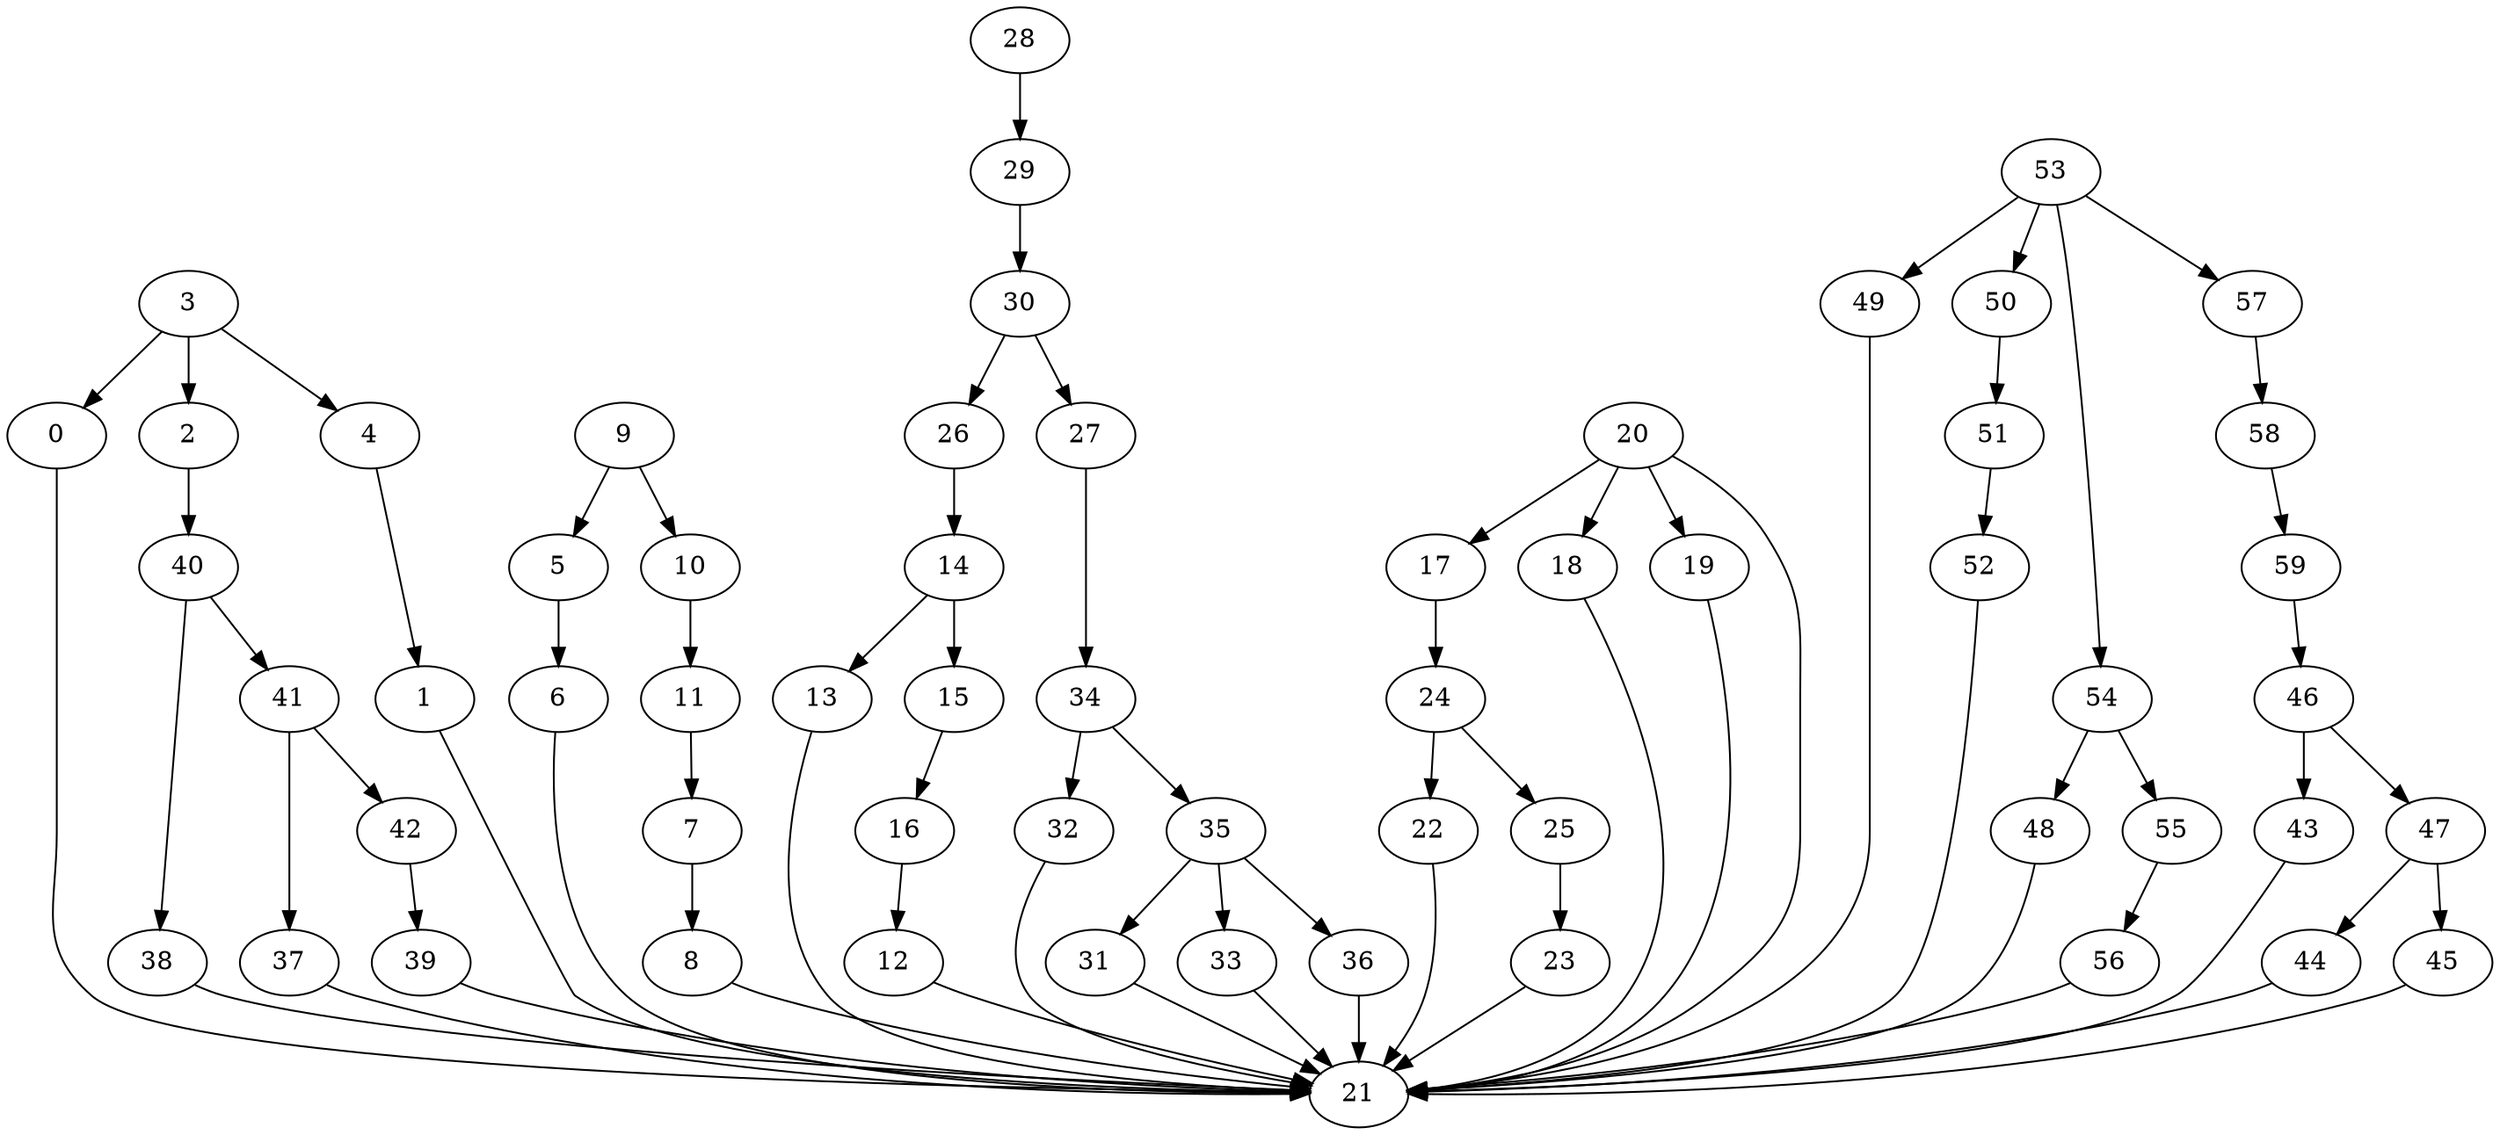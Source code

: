 strict digraph  {
0 [exec=100];
1 [exec=155];
2 [exec=187];
3 [exec=188];
4 [exec=74];
5 [exec=154];
6 [exec=114];
7 [exec=163];
8 [exec=74];
9 [exec=100];
10 [exec=124];
11 [exec=74];
12 [exec=142];
13 [exec=112];
14 [exec=160];
15 [exec=127];
16 [exec=141];
17 [exec=107];
18 [exec=85];
19 [exec=103];
20 [exec=183];
21 [exec=53];
22 [exec=151];
23 [exec=74];
24 [exec=162];
25 [exec=112];
26 [exec=170];
27 [exec=127];
28 [exec=154];
29 [exec=71];
30 [exec=99];
31 [exec=54];
32 [exec=55];
33 [exec=187];
34 [exec=81];
35 [exec=114];
36 [exec=200];
37 [exec=155];
38 [exec=157];
39 [exec=174];
40 [exec=118];
41 [exec=171];
42 [exec=172];
43 [exec=165];
44 [exec=64];
45 [exec=96];
46 [exec=57];
47 [exec=195];
48 [exec=158];
49 [exec=184];
50 [exec=175];
51 [exec=69];
52 [exec=170];
53 [exec=109];
54 [exec=75];
55 [exec=144];
56 [exec=142];
57 [exec=87];
58 [exec=112];
59 [exec=131];
0 -> 21  [comm=5];
1 -> 21  [comm=10];
2 -> 40  [comm=9];
3 -> 4  [comm=10];
3 -> 0  [comm=14];
3 -> 2  [comm=9];
4 -> 1  [comm=17];
5 -> 6  [comm=12];
6 -> 21  [comm=12];
7 -> 8  [comm=9];
8 -> 21  [comm=18];
9 -> 10  [comm=10];
9 -> 5  [comm=15];
10 -> 11  [comm=12];
11 -> 7  [comm=5];
12 -> 21  [comm=17];
13 -> 21  [comm=11];
14 -> 15  [comm=15];
14 -> 13  [comm=17];
15 -> 16  [comm=19];
16 -> 12  [comm=5];
17 -> 24  [comm=17];
18 -> 21  [comm=9];
19 -> 21  [comm=12];
20 -> 21  [comm=16];
20 -> 17  [comm=13];
20 -> 18  [comm=10];
20 -> 19  [comm=9];
22 -> 21  [comm=10];
23 -> 21  [comm=9];
24 -> 25  [comm=17];
24 -> 22  [comm=7];
25 -> 23  [comm=6];
26 -> 14  [comm=5];
27 -> 34  [comm=6];
28 -> 29  [comm=20];
29 -> 30  [comm=6];
30 -> 26  [comm=8];
30 -> 27  [comm=8];
31 -> 21  [comm=16];
32 -> 21  [comm=6];
33 -> 21  [comm=6];
34 -> 35  [comm=12];
34 -> 32  [comm=18];
35 -> 36  [comm=12];
35 -> 31  [comm=14];
35 -> 33  [comm=7];
36 -> 21  [comm=20];
37 -> 21  [comm=7];
38 -> 21  [comm=6];
39 -> 21  [comm=10];
40 -> 41  [comm=19];
40 -> 38  [comm=8];
41 -> 42  [comm=8];
41 -> 37  [comm=10];
42 -> 39  [comm=6];
43 -> 21  [comm=5];
44 -> 21  [comm=18];
45 -> 21  [comm=14];
46 -> 47  [comm=13];
46 -> 43  [comm=19];
47 -> 44  [comm=12];
47 -> 45  [comm=11];
48 -> 21  [comm=11];
49 -> 21  [comm=13];
50 -> 51  [comm=5];
51 -> 52  [comm=13];
52 -> 21  [comm=15];
53 -> 54  [comm=7];
53 -> 49  [comm=6];
53 -> 50  [comm=16];
53 -> 57  [comm=16];
54 -> 55  [comm=8];
54 -> 48  [comm=12];
55 -> 56  [comm=5];
56 -> 21  [comm=16];
57 -> 58  [comm=15];
58 -> 59  [comm=18];
59 -> 46  [comm=6];
}
